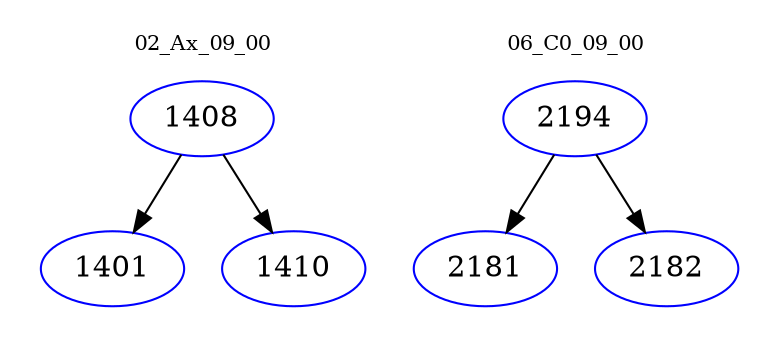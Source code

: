 digraph{
subgraph cluster_0 {
color = white
label = "02_Ax_09_00";
fontsize=10;
T0_1408 [label="1408", color="blue"]
T0_1408 -> T0_1401 [color="black"]
T0_1401 [label="1401", color="blue"]
T0_1408 -> T0_1410 [color="black"]
T0_1410 [label="1410", color="blue"]
}
subgraph cluster_1 {
color = white
label = "06_C0_09_00";
fontsize=10;
T1_2194 [label="2194", color="blue"]
T1_2194 -> T1_2181 [color="black"]
T1_2181 [label="2181", color="blue"]
T1_2194 -> T1_2182 [color="black"]
T1_2182 [label="2182", color="blue"]
}
}
